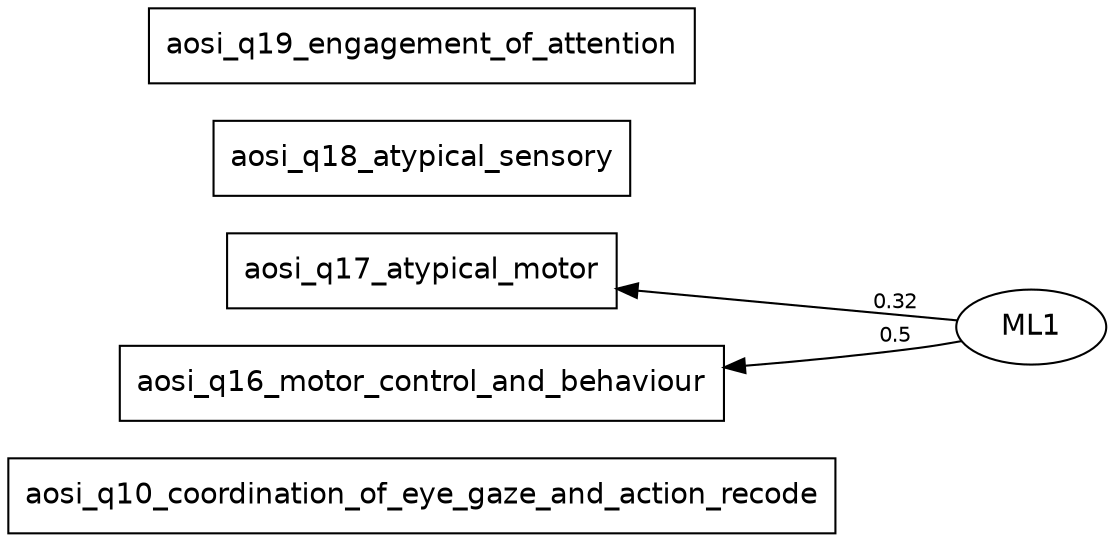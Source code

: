 digraph Factor  {
  rankdir=RL;
  size="8,6";
  node [fontname="Helvetica" fontsize=14 shape=box, width=2];
  edge [fontname="Helvetica" fontsize=10];
V1  [label = "aosi_q10_coordination_of_eye_gaze_and_action_recode"];
V2  [label = "aosi_q17_atypical_motor"];
V3  [label = "aosi_q18_atypical_sensory"];
V4  [label = "aosi_q19_engagement_of_attention"];
V5  [label = "aosi_q16_motor_control_and_behaviour"];
node [shape=ellipse, width ="1"];
ML1-> V2 [ label = 0.32 ];
ML1-> V5 [ label = 0.5 ];
{ rank=same;
V1;V2;V3;V4;V5;}{ rank=same;
ML1;}}